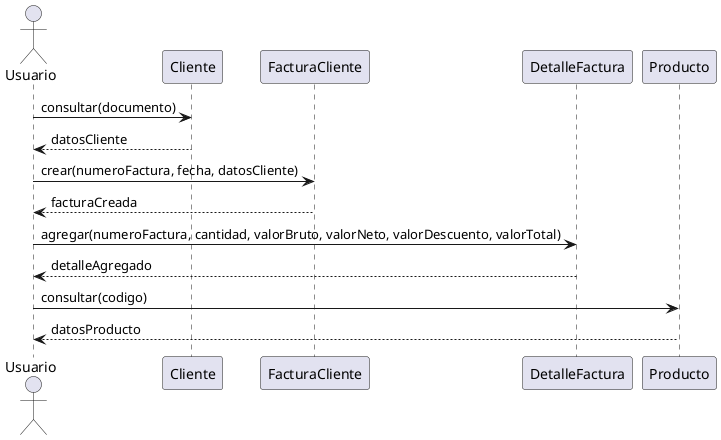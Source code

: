 @startuml
actor Usuario
participant Cliente
participant FacturaCliente
participant DetalleFactura
participant Producto

Usuario -> Cliente : consultar(documento)
Cliente --> Usuario : datosCliente

Usuario -> FacturaCliente : crear(numeroFactura, fecha, datosCliente)
FacturaCliente --> Usuario : facturaCreada

Usuario -> DetalleFactura : agregar(numeroFactura, cantidad, valorBruto, valorNeto, valorDescuento, valorTotal)
DetalleFactura --> Usuario : detalleAgregado

Usuario -> Producto : consultar(codigo)
Producto --> Usuario : datosProducto

@enduml
